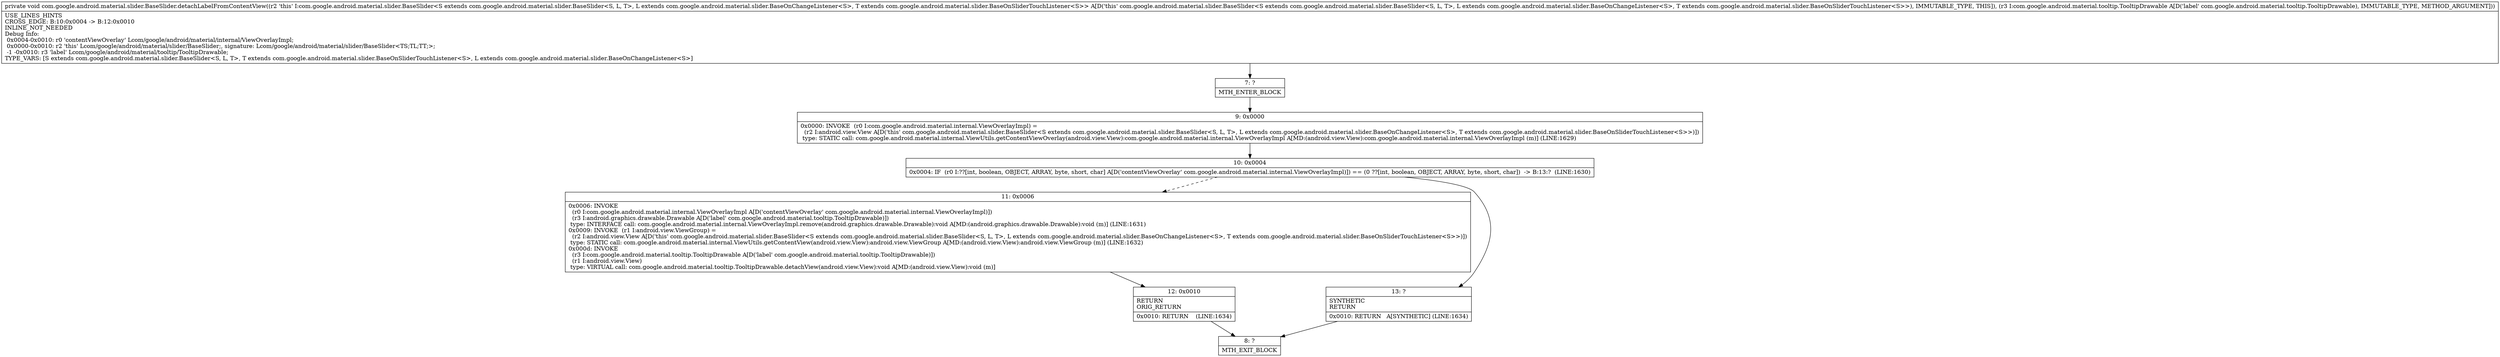 digraph "CFG forcom.google.android.material.slider.BaseSlider.detachLabelFromContentView(Lcom\/google\/android\/material\/tooltip\/TooltipDrawable;)V" {
Node_7 [shape=record,label="{7\:\ ?|MTH_ENTER_BLOCK\l}"];
Node_9 [shape=record,label="{9\:\ 0x0000|0x0000: INVOKE  (r0 I:com.google.android.material.internal.ViewOverlayImpl) = \l  (r2 I:android.view.View A[D('this' com.google.android.material.slider.BaseSlider\<S extends com.google.android.material.slider.BaseSlider\<S, L, T\>, L extends com.google.android.material.slider.BaseOnChangeListener\<S\>, T extends com.google.android.material.slider.BaseOnSliderTouchListener\<S\>\>)])\l type: STATIC call: com.google.android.material.internal.ViewUtils.getContentViewOverlay(android.view.View):com.google.android.material.internal.ViewOverlayImpl A[MD:(android.view.View):com.google.android.material.internal.ViewOverlayImpl (m)] (LINE:1629)\l}"];
Node_10 [shape=record,label="{10\:\ 0x0004|0x0004: IF  (r0 I:??[int, boolean, OBJECT, ARRAY, byte, short, char] A[D('contentViewOverlay' com.google.android.material.internal.ViewOverlayImpl)]) == (0 ??[int, boolean, OBJECT, ARRAY, byte, short, char])  \-\> B:13:?  (LINE:1630)\l}"];
Node_11 [shape=record,label="{11\:\ 0x0006|0x0006: INVOKE  \l  (r0 I:com.google.android.material.internal.ViewOverlayImpl A[D('contentViewOverlay' com.google.android.material.internal.ViewOverlayImpl)])\l  (r3 I:android.graphics.drawable.Drawable A[D('label' com.google.android.material.tooltip.TooltipDrawable)])\l type: INTERFACE call: com.google.android.material.internal.ViewOverlayImpl.remove(android.graphics.drawable.Drawable):void A[MD:(android.graphics.drawable.Drawable):void (m)] (LINE:1631)\l0x0009: INVOKE  (r1 I:android.view.ViewGroup) = \l  (r2 I:android.view.View A[D('this' com.google.android.material.slider.BaseSlider\<S extends com.google.android.material.slider.BaseSlider\<S, L, T\>, L extends com.google.android.material.slider.BaseOnChangeListener\<S\>, T extends com.google.android.material.slider.BaseOnSliderTouchListener\<S\>\>)])\l type: STATIC call: com.google.android.material.internal.ViewUtils.getContentView(android.view.View):android.view.ViewGroup A[MD:(android.view.View):android.view.ViewGroup (m)] (LINE:1632)\l0x000d: INVOKE  \l  (r3 I:com.google.android.material.tooltip.TooltipDrawable A[D('label' com.google.android.material.tooltip.TooltipDrawable)])\l  (r1 I:android.view.View)\l type: VIRTUAL call: com.google.android.material.tooltip.TooltipDrawable.detachView(android.view.View):void A[MD:(android.view.View):void (m)]\l}"];
Node_12 [shape=record,label="{12\:\ 0x0010|RETURN\lORIG_RETURN\l|0x0010: RETURN    (LINE:1634)\l}"];
Node_8 [shape=record,label="{8\:\ ?|MTH_EXIT_BLOCK\l}"];
Node_13 [shape=record,label="{13\:\ ?|SYNTHETIC\lRETURN\l|0x0010: RETURN   A[SYNTHETIC] (LINE:1634)\l}"];
MethodNode[shape=record,label="{private void com.google.android.material.slider.BaseSlider.detachLabelFromContentView((r2 'this' I:com.google.android.material.slider.BaseSlider\<S extends com.google.android.material.slider.BaseSlider\<S, L, T\>, L extends com.google.android.material.slider.BaseOnChangeListener\<S\>, T extends com.google.android.material.slider.BaseOnSliderTouchListener\<S\>\> A[D('this' com.google.android.material.slider.BaseSlider\<S extends com.google.android.material.slider.BaseSlider\<S, L, T\>, L extends com.google.android.material.slider.BaseOnChangeListener\<S\>, T extends com.google.android.material.slider.BaseOnSliderTouchListener\<S\>\>), IMMUTABLE_TYPE, THIS]), (r3 I:com.google.android.material.tooltip.TooltipDrawable A[D('label' com.google.android.material.tooltip.TooltipDrawable), IMMUTABLE_TYPE, METHOD_ARGUMENT]))  | USE_LINES_HINTS\lCROSS_EDGE: B:10:0x0004 \-\> B:12:0x0010\lINLINE_NOT_NEEDED\lDebug Info:\l  0x0004\-0x0010: r0 'contentViewOverlay' Lcom\/google\/android\/material\/internal\/ViewOverlayImpl;\l  0x0000\-0x0010: r2 'this' Lcom\/google\/android\/material\/slider\/BaseSlider;, signature: Lcom\/google\/android\/material\/slider\/BaseSlider\<TS;TL;TT;\>;\l  \-1 \-0x0010: r3 'label' Lcom\/google\/android\/material\/tooltip\/TooltipDrawable;\lTYPE_VARS: [S extends com.google.android.material.slider.BaseSlider\<S, L, T\>, T extends com.google.android.material.slider.BaseOnSliderTouchListener\<S\>, L extends com.google.android.material.slider.BaseOnChangeListener\<S\>]\l}"];
MethodNode -> Node_7;Node_7 -> Node_9;
Node_9 -> Node_10;
Node_10 -> Node_11[style=dashed];
Node_10 -> Node_13;
Node_11 -> Node_12;
Node_12 -> Node_8;
Node_13 -> Node_8;
}

